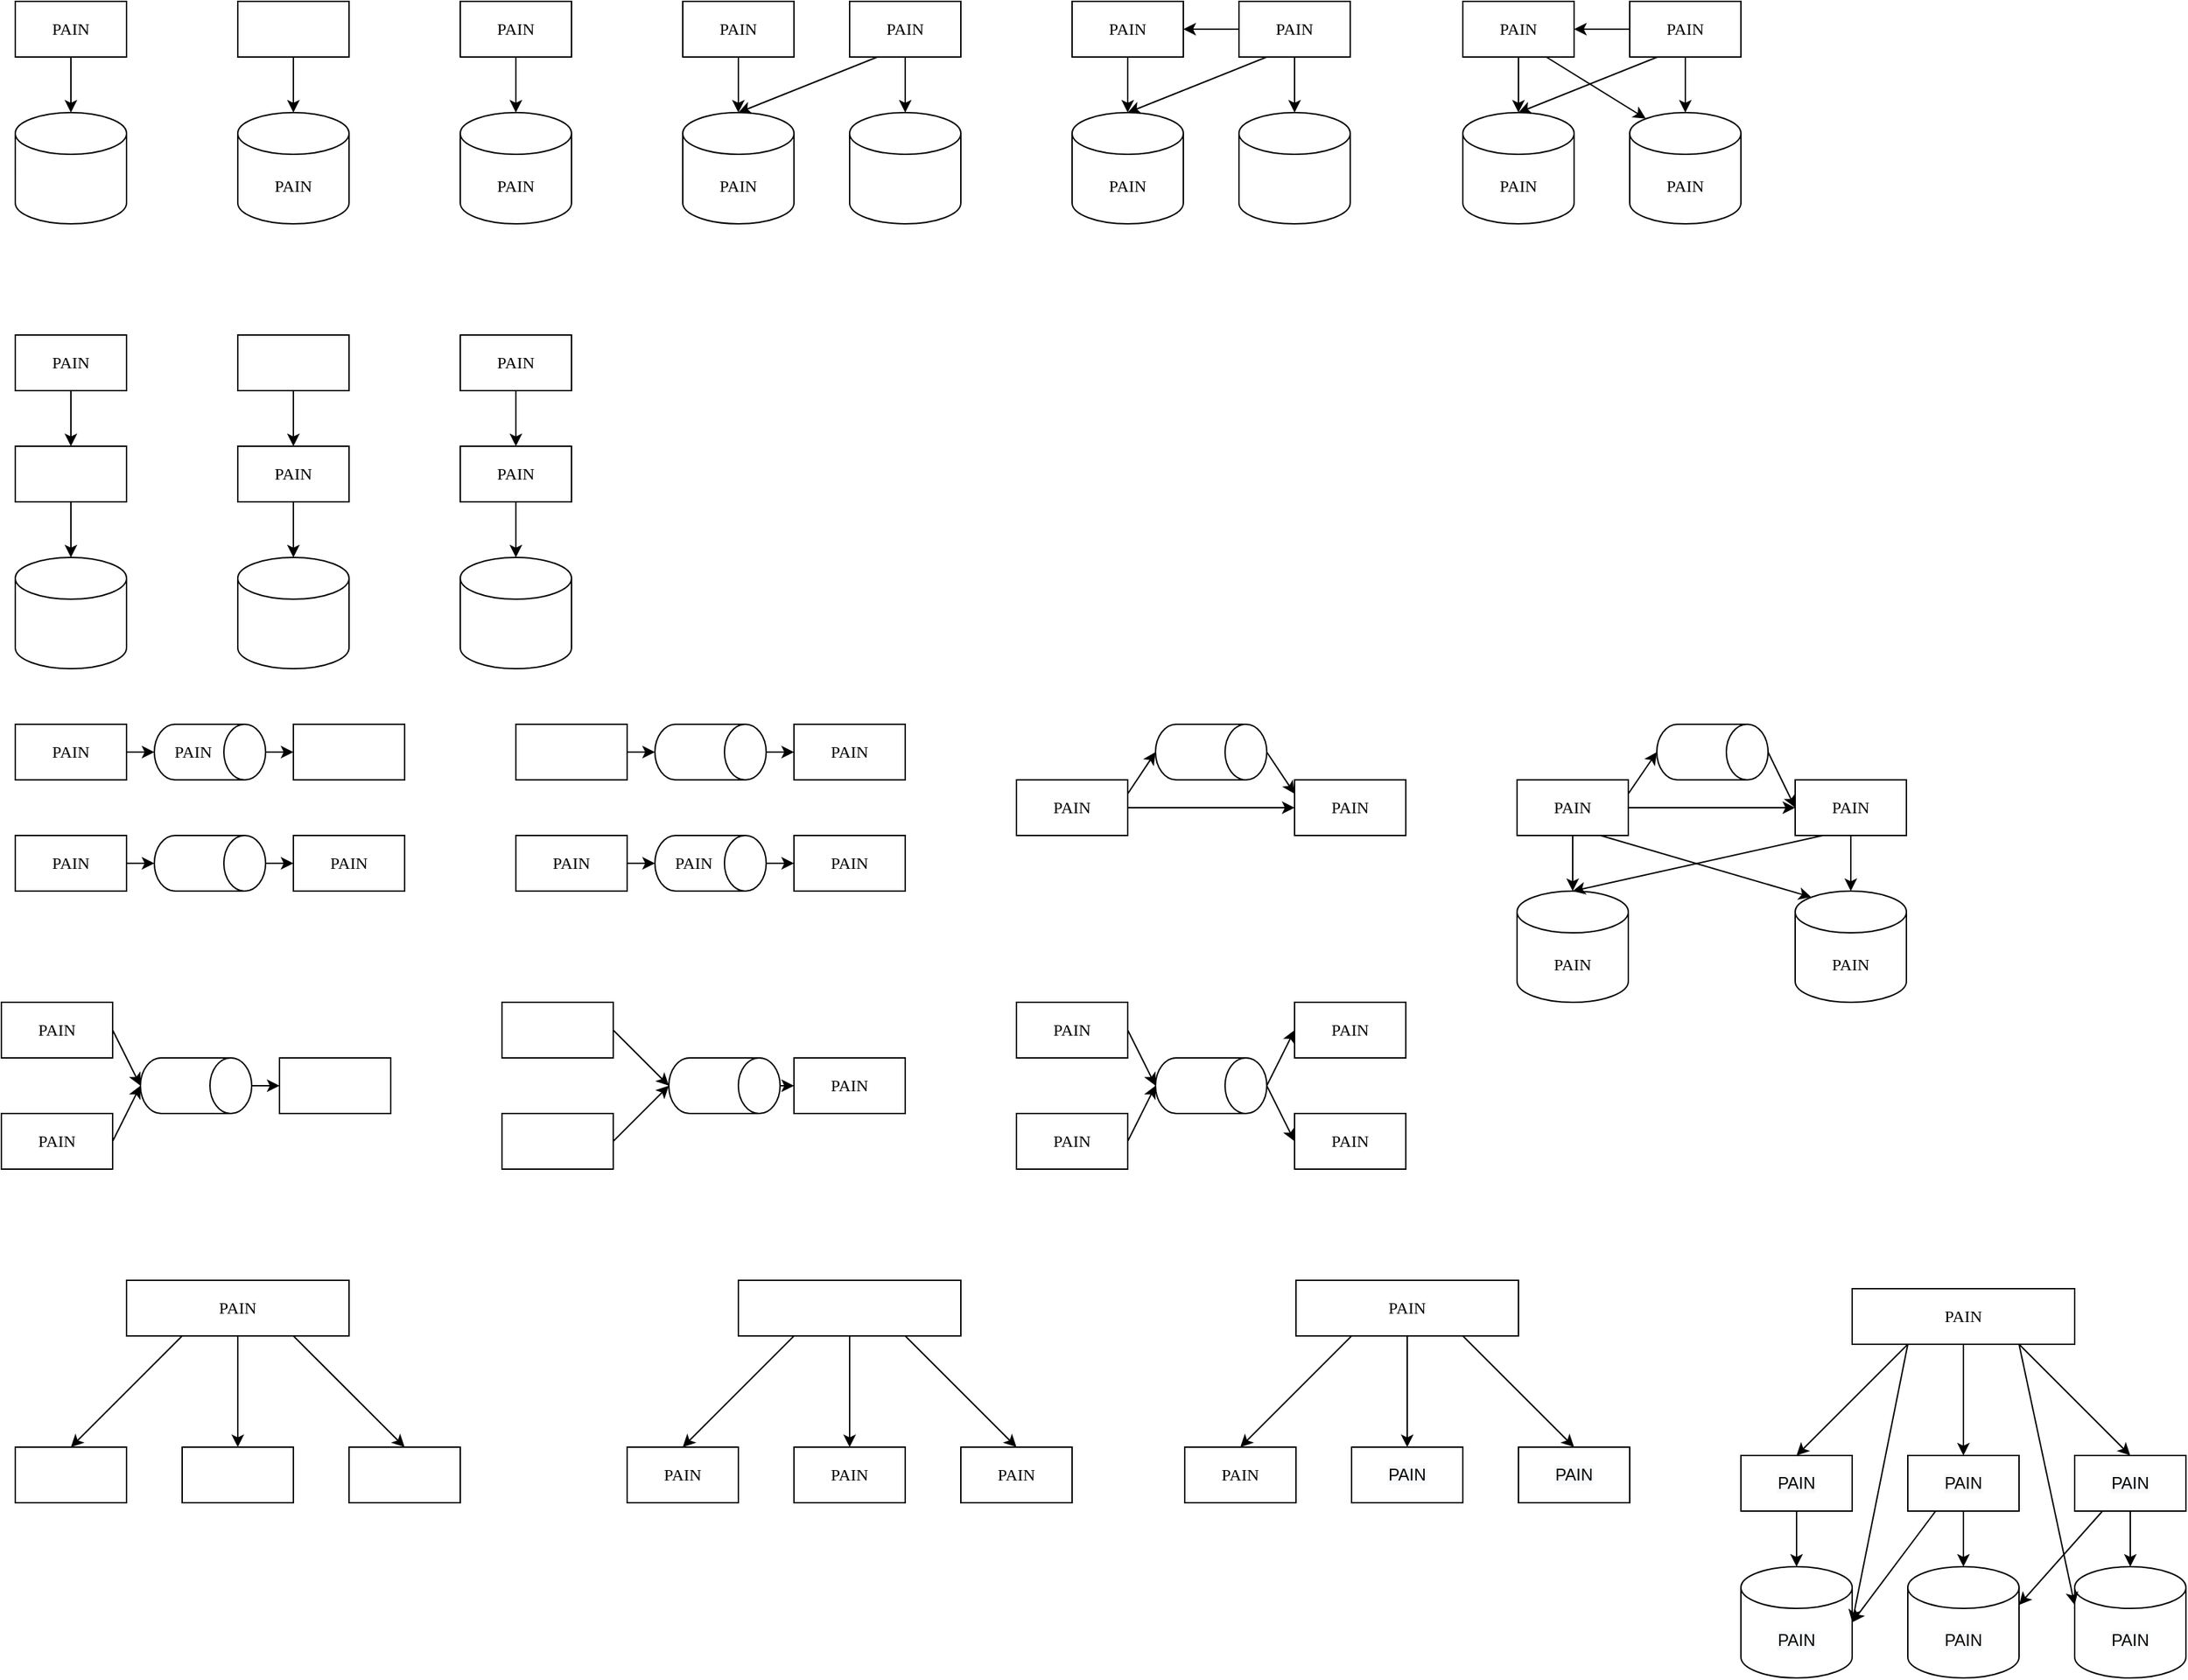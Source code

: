 <mxfile>
    <diagram id="T7toD3Ibeq3LDW_OSxbF" name="Page-1">
        <mxGraphModel dx="2582" dy="1303" grid="1" gridSize="10" guides="1" tooltips="1" connect="1" arrows="1" fold="1" page="1" pageScale="1" pageWidth="827" pageHeight="1169" background="#ffffff" math="0" shadow="0">
            <root>
                <mxCell id="0"/>
                <mxCell id="1" parent="0"/>
                <mxCell id="2" value="" style="shape=cylinder3;whiteSpace=wrap;html=1;boundedLbl=1;backgroundOutline=1;size=15;fontFamily=JetBrains Mono;" vertex="1" parent="1">
                    <mxGeometry y="80" width="80" height="80" as="geometry"/>
                </mxCell>
                <mxCell id="3" value="PAIN" style="rounded=0;whiteSpace=wrap;html=1;fontFamily=JetBrains Mono;" vertex="1" parent="1">
                    <mxGeometry width="80" height="40" as="geometry"/>
                </mxCell>
                <mxCell id="4" value="" style="endArrow=classic;html=1;exitX=0.5;exitY=1;exitDx=0;exitDy=0;entryX=0.5;entryY=0;entryDx=0;entryDy=0;entryPerimeter=0;fontFamily=JetBrains Mono;" edge="1" parent="1" source="3" target="2">
                    <mxGeometry width="50" height="50" relative="1" as="geometry">
                        <mxPoint x="130" y="130" as="sourcePoint"/>
                        <mxPoint x="180" y="80" as="targetPoint"/>
                    </mxGeometry>
                </mxCell>
                <mxCell id="5" value="PAIN" style="shape=cylinder3;whiteSpace=wrap;html=1;boundedLbl=1;backgroundOutline=1;size=15;fontFamily=JetBrains Mono;" vertex="1" parent="1">
                    <mxGeometry x="160" y="80" width="80" height="80" as="geometry"/>
                </mxCell>
                <mxCell id="6" value="" style="rounded=0;whiteSpace=wrap;html=1;fontFamily=JetBrains Mono;" vertex="1" parent="1">
                    <mxGeometry x="160" width="80" height="40" as="geometry"/>
                </mxCell>
                <mxCell id="7" value="" style="endArrow=classic;html=1;exitX=0.5;exitY=1;exitDx=0;exitDy=0;entryX=0.5;entryY=0;entryDx=0;entryDy=0;entryPerimeter=0;fontFamily=JetBrains Mono;" edge="1" parent="1" source="6" target="5">
                    <mxGeometry width="50" height="50" relative="1" as="geometry">
                        <mxPoint x="290" y="130" as="sourcePoint"/>
                        <mxPoint x="340" y="80" as="targetPoint"/>
                    </mxGeometry>
                </mxCell>
                <mxCell id="10" value="PAIN" style="shape=cylinder3;whiteSpace=wrap;html=1;boundedLbl=1;backgroundOutline=1;size=15;fontFamily=JetBrains Mono;" vertex="1" parent="1">
                    <mxGeometry x="320" y="80" width="80" height="80" as="geometry"/>
                </mxCell>
                <mxCell id="11" value="PAIN" style="rounded=0;whiteSpace=wrap;html=1;fontFamily=JetBrains Mono;" vertex="1" parent="1">
                    <mxGeometry x="320" width="80" height="40" as="geometry"/>
                </mxCell>
                <mxCell id="12" value="" style="endArrow=classic;html=1;exitX=0.5;exitY=1;exitDx=0;exitDy=0;entryX=0.5;entryY=0;entryDx=0;entryDy=0;entryPerimeter=0;fontFamily=JetBrains Mono;" edge="1" parent="1" source="11" target="10">
                    <mxGeometry width="50" height="50" relative="1" as="geometry">
                        <mxPoint x="450" y="130" as="sourcePoint"/>
                        <mxPoint x="500" y="80" as="targetPoint"/>
                    </mxGeometry>
                </mxCell>
                <mxCell id="25" value="" style="shape=cylinder3;whiteSpace=wrap;html=1;boundedLbl=1;backgroundOutline=1;size=15;fontFamily=JetBrains Mono;" vertex="1" parent="1">
                    <mxGeometry y="400" width="80" height="80" as="geometry"/>
                </mxCell>
                <mxCell id="26" value="" style="rounded=0;whiteSpace=wrap;html=1;fontFamily=JetBrains Mono;" vertex="1" parent="1">
                    <mxGeometry y="320" width="80" height="40" as="geometry"/>
                </mxCell>
                <mxCell id="27" value="" style="endArrow=classic;html=1;exitX=0.5;exitY=1;exitDx=0;exitDy=0;entryX=0.5;entryY=0;entryDx=0;entryDy=0;entryPerimeter=0;fontFamily=JetBrains Mono;" edge="1" parent="1" source="26" target="25">
                    <mxGeometry width="50" height="50" relative="1" as="geometry">
                        <mxPoint x="130" y="450" as="sourcePoint"/>
                        <mxPoint x="180" y="400" as="targetPoint"/>
                    </mxGeometry>
                </mxCell>
                <mxCell id="28" value="PAIN" style="rounded=0;whiteSpace=wrap;html=1;fontFamily=JetBrains Mono;" vertex="1" parent="1">
                    <mxGeometry y="240" width="80" height="40" as="geometry"/>
                </mxCell>
                <mxCell id="29" value="" style="endArrow=classic;html=1;exitX=0.5;exitY=1;exitDx=0;exitDy=0;entryX=0.5;entryY=0;entryDx=0;entryDy=0;fontFamily=JetBrains Mono;" edge="1" parent="1" source="28" target="26">
                    <mxGeometry width="50" height="50" relative="1" as="geometry">
                        <mxPoint x="130" y="370" as="sourcePoint"/>
                        <mxPoint x="40" y="320" as="targetPoint"/>
                    </mxGeometry>
                </mxCell>
                <mxCell id="30" value="" style="shape=cylinder3;whiteSpace=wrap;html=1;boundedLbl=1;backgroundOutline=1;size=15;fontFamily=JetBrains Mono;" vertex="1" parent="1">
                    <mxGeometry x="160" y="400" width="80" height="80" as="geometry"/>
                </mxCell>
                <mxCell id="31" value="PAIN" style="rounded=0;whiteSpace=wrap;html=1;fontFamily=JetBrains Mono;" vertex="1" parent="1">
                    <mxGeometry x="160" y="320" width="80" height="40" as="geometry"/>
                </mxCell>
                <mxCell id="32" value="" style="endArrow=classic;html=1;exitX=0.5;exitY=1;exitDx=0;exitDy=0;entryX=0.5;entryY=0;entryDx=0;entryDy=0;entryPerimeter=0;fontFamily=JetBrains Mono;" edge="1" parent="1" source="31" target="30">
                    <mxGeometry width="50" height="50" relative="1" as="geometry">
                        <mxPoint x="290" y="450" as="sourcePoint"/>
                        <mxPoint x="340" y="400" as="targetPoint"/>
                    </mxGeometry>
                </mxCell>
                <mxCell id="33" value="" style="rounded=0;whiteSpace=wrap;html=1;fontFamily=JetBrains Mono;" vertex="1" parent="1">
                    <mxGeometry x="160" y="240" width="80" height="40" as="geometry"/>
                </mxCell>
                <mxCell id="34" value="" style="endArrow=classic;html=1;exitX=0.5;exitY=1;exitDx=0;exitDy=0;entryX=0.5;entryY=0;entryDx=0;entryDy=0;fontFamily=JetBrains Mono;" edge="1" parent="1" source="33" target="31">
                    <mxGeometry width="50" height="50" relative="1" as="geometry">
                        <mxPoint x="290" y="370" as="sourcePoint"/>
                        <mxPoint x="200" y="320" as="targetPoint"/>
                    </mxGeometry>
                </mxCell>
                <mxCell id="35" value="" style="shape=cylinder3;whiteSpace=wrap;html=1;boundedLbl=1;backgroundOutline=1;size=15;fontFamily=JetBrains Mono;" vertex="1" parent="1">
                    <mxGeometry x="320" y="400" width="80" height="80" as="geometry"/>
                </mxCell>
                <mxCell id="36" value="PAIN" style="rounded=0;whiteSpace=wrap;html=1;fontFamily=JetBrains Mono;" vertex="1" parent="1">
                    <mxGeometry x="320" y="320" width="80" height="40" as="geometry"/>
                </mxCell>
                <mxCell id="37" value="" style="endArrow=classic;html=1;exitX=0.5;exitY=1;exitDx=0;exitDy=0;entryX=0.5;entryY=0;entryDx=0;entryDy=0;entryPerimeter=0;fontFamily=JetBrains Mono;" edge="1" parent="1" source="36" target="35">
                    <mxGeometry width="50" height="50" relative="1" as="geometry">
                        <mxPoint x="450" y="450" as="sourcePoint"/>
                        <mxPoint x="500" y="400" as="targetPoint"/>
                    </mxGeometry>
                </mxCell>
                <mxCell id="38" value="PAIN" style="rounded=0;whiteSpace=wrap;html=1;fontFamily=JetBrains Mono;" vertex="1" parent="1">
                    <mxGeometry x="320" y="240" width="80" height="40" as="geometry"/>
                </mxCell>
                <mxCell id="39" value="" style="endArrow=classic;html=1;exitX=0.5;exitY=1;exitDx=0;exitDy=0;entryX=0.5;entryY=0;entryDx=0;entryDy=0;fontFamily=JetBrains Mono;" edge="1" parent="1" source="38" target="36">
                    <mxGeometry width="50" height="50" relative="1" as="geometry">
                        <mxPoint x="450" y="370" as="sourcePoint"/>
                        <mxPoint x="360" y="320" as="targetPoint"/>
                    </mxGeometry>
                </mxCell>
                <mxCell id="45" value="PAIN" style="shape=cylinder3;whiteSpace=wrap;html=1;boundedLbl=1;backgroundOutline=1;size=15;fontFamily=JetBrains Mono;" vertex="1" parent="1">
                    <mxGeometry x="480" y="80" width="80" height="80" as="geometry"/>
                </mxCell>
                <mxCell id="46" value="PAIN" style="rounded=0;whiteSpace=wrap;html=1;fontFamily=JetBrains Mono;" vertex="1" parent="1">
                    <mxGeometry x="480" width="80" height="40" as="geometry"/>
                </mxCell>
                <mxCell id="47" value="" style="endArrow=classic;html=1;exitX=0.5;exitY=1;exitDx=0;exitDy=0;entryX=0.5;entryY=0;entryDx=0;entryDy=0;entryPerimeter=0;fontFamily=JetBrains Mono;" edge="1" parent="1" source="46" target="45">
                    <mxGeometry width="50" height="50" relative="1" as="geometry">
                        <mxPoint x="610" y="130" as="sourcePoint"/>
                        <mxPoint x="660" y="80" as="targetPoint"/>
                    </mxGeometry>
                </mxCell>
                <mxCell id="48" value="" style="shape=cylinder3;whiteSpace=wrap;html=1;boundedLbl=1;backgroundOutline=1;size=15;fontFamily=JetBrains Mono;" vertex="1" parent="1">
                    <mxGeometry x="600" y="80" width="80" height="80" as="geometry"/>
                </mxCell>
                <mxCell id="49" value="PAIN" style="rounded=0;whiteSpace=wrap;html=1;fontFamily=JetBrains Mono;" vertex="1" parent="1">
                    <mxGeometry x="600" width="80" height="40" as="geometry"/>
                </mxCell>
                <mxCell id="50" value="" style="endArrow=classic;html=1;exitX=0.5;exitY=1;exitDx=0;exitDy=0;entryX=0.5;entryY=0;entryDx=0;entryDy=0;entryPerimeter=0;fontFamily=JetBrains Mono;" edge="1" parent="1" source="49" target="48">
                    <mxGeometry width="50" height="50" relative="1" as="geometry">
                        <mxPoint x="730" y="130" as="sourcePoint"/>
                        <mxPoint x="780" y="80" as="targetPoint"/>
                    </mxGeometry>
                </mxCell>
                <mxCell id="51" value="" style="endArrow=classic;html=1;entryX=0.5;entryY=0;entryDx=0;entryDy=0;entryPerimeter=0;exitX=0.25;exitY=1;exitDx=0;exitDy=0;fontFamily=JetBrains Mono;" edge="1" parent="1" source="49" target="45">
                    <mxGeometry width="50" height="50" relative="1" as="geometry">
                        <mxPoint x="640" y="40" as="sourcePoint"/>
                        <mxPoint x="650" y="90" as="targetPoint"/>
                    </mxGeometry>
                </mxCell>
                <mxCell id="54" value="" style="rounded=0;whiteSpace=wrap;html=1;fontFamily=JetBrains Mono;" vertex="1" parent="1">
                    <mxGeometry y="1040" width="80" height="40" as="geometry"/>
                </mxCell>
                <mxCell id="57" value="" style="rounded=0;whiteSpace=wrap;html=1;fontFamily=JetBrains Mono;" vertex="1" parent="1">
                    <mxGeometry x="120" y="1040" width="80" height="40" as="geometry"/>
                </mxCell>
                <mxCell id="61" value="" style="rounded=0;whiteSpace=wrap;html=1;fontFamily=JetBrains Mono;" vertex="1" parent="1">
                    <mxGeometry x="240" y="1040" width="80" height="40" as="geometry"/>
                </mxCell>
                <mxCell id="63" value="PAIN" style="rounded=0;whiteSpace=wrap;html=1;fontFamily=JetBrains Mono;" vertex="1" parent="1">
                    <mxGeometry x="80" y="920" width="160" height="40" as="geometry"/>
                </mxCell>
                <mxCell id="64" value="" style="endArrow=classic;html=1;exitX=0.25;exitY=1;exitDx=0;exitDy=0;entryX=0.5;entryY=0;entryDx=0;entryDy=0;fontFamily=JetBrains Mono;" edge="1" parent="1" source="63" target="54">
                    <mxGeometry width="50" height="50" relative="1" as="geometry">
                        <mxPoint x="50" y="1090" as="sourcePoint"/>
                        <mxPoint x="50" y="1130" as="targetPoint"/>
                    </mxGeometry>
                </mxCell>
                <mxCell id="65" value="" style="endArrow=classic;html=1;entryX=0.5;entryY=0;entryDx=0;entryDy=0;fontFamily=JetBrains Mono;" edge="1" parent="1" target="57">
                    <mxGeometry width="50" height="50" relative="1" as="geometry">
                        <mxPoint x="160" y="960" as="sourcePoint"/>
                        <mxPoint x="50" y="1050" as="targetPoint"/>
                    </mxGeometry>
                </mxCell>
                <mxCell id="66" value="" style="endArrow=classic;html=1;entryX=0.5;entryY=0;entryDx=0;entryDy=0;exitX=0.75;exitY=1;exitDx=0;exitDy=0;fontFamily=JetBrains Mono;" edge="1" parent="1" source="63" target="61">
                    <mxGeometry width="50" height="50" relative="1" as="geometry">
                        <mxPoint x="170" y="970" as="sourcePoint"/>
                        <mxPoint x="170" y="1050" as="targetPoint"/>
                    </mxGeometry>
                </mxCell>
                <mxCell id="67" value="&lt;meta charset=&quot;utf-8&quot;&gt;&lt;span style=&quot;color: rgb(0, 0, 0); font-family: helvetica; font-size: 12px; font-style: normal; font-weight: 400; letter-spacing: normal; text-align: center; text-indent: 0px; text-transform: none; word-spacing: 0px; background-color: rgb(248, 249, 250); display: inline; float: none;&quot;&gt;PAIN&lt;/span&gt;" style="shape=cylinder3;whiteSpace=wrap;html=1;boundedLbl=1;backgroundOutline=1;size=15;fontFamily=JetBrains Mono;" vertex="1" parent="1">
                    <mxGeometry x="1241" y="1126" width="80" height="80" as="geometry"/>
                </mxCell>
                <mxCell id="68" value="&lt;meta charset=&quot;utf-8&quot;&gt;&lt;span style=&quot;color: rgb(0, 0, 0); font-family: helvetica; font-size: 12px; font-style: normal; font-weight: 400; letter-spacing: normal; text-align: center; text-indent: 0px; text-transform: none; word-spacing: 0px; background-color: rgb(248, 249, 250); display: inline; float: none;&quot;&gt;PAIN&lt;/span&gt;" style="rounded=0;whiteSpace=wrap;html=1;fontFamily=JetBrains Mono;" vertex="1" parent="1">
                    <mxGeometry x="1241" y="1046" width="80" height="40" as="geometry"/>
                </mxCell>
                <mxCell id="69" value="" style="endArrow=classic;html=1;exitX=0.5;exitY=1;exitDx=0;exitDy=0;entryX=0.5;entryY=0;entryDx=0;entryDy=0;entryPerimeter=0;fontFamily=JetBrains Mono;" edge="1" parent="1" source="68" target="67">
                    <mxGeometry width="50" height="50" relative="1" as="geometry">
                        <mxPoint x="1371" y="1176" as="sourcePoint"/>
                        <mxPoint x="1421" y="1126" as="targetPoint"/>
                    </mxGeometry>
                </mxCell>
                <mxCell id="70" value="&lt;meta charset=&quot;utf-8&quot;&gt;&lt;span style=&quot;color: rgb(0, 0, 0); font-family: helvetica; font-size: 12px; font-style: normal; font-weight: 400; letter-spacing: normal; text-align: center; text-indent: 0px; text-transform: none; word-spacing: 0px; background-color: rgb(248, 249, 250); display: inline; float: none;&quot;&gt;PAIN&lt;/span&gt;" style="shape=cylinder3;whiteSpace=wrap;html=1;boundedLbl=1;backgroundOutline=1;size=15;fontFamily=JetBrains Mono;" vertex="1" parent="1">
                    <mxGeometry x="1361" y="1126" width="80" height="80" as="geometry"/>
                </mxCell>
                <mxCell id="71" value="&lt;meta charset=&quot;utf-8&quot;&gt;&lt;span style=&quot;color: rgb(0, 0, 0); font-family: helvetica; font-size: 12px; font-style: normal; font-weight: 400; letter-spacing: normal; text-align: center; text-indent: 0px; text-transform: none; word-spacing: 0px; background-color: rgb(248, 249, 250); display: inline; float: none;&quot;&gt;PAIN&lt;/span&gt;" style="rounded=0;whiteSpace=wrap;html=1;fontFamily=JetBrains Mono;" vertex="1" parent="1">
                    <mxGeometry x="1361" y="1046" width="80" height="40" as="geometry"/>
                </mxCell>
                <mxCell id="72" value="" style="endArrow=classic;html=1;exitX=0.5;exitY=1;exitDx=0;exitDy=0;entryX=0.5;entryY=0;entryDx=0;entryDy=0;entryPerimeter=0;fontFamily=JetBrains Mono;" edge="1" parent="1" source="71" target="70">
                    <mxGeometry width="50" height="50" relative="1" as="geometry">
                        <mxPoint x="1491" y="1176" as="sourcePoint"/>
                        <mxPoint x="1541" y="1126" as="targetPoint"/>
                    </mxGeometry>
                </mxCell>
                <mxCell id="73" value="&lt;meta charset=&quot;utf-8&quot;&gt;&lt;span style=&quot;color: rgb(0, 0, 0); font-family: helvetica; font-size: 12px; font-style: normal; font-weight: 400; letter-spacing: normal; text-align: center; text-indent: 0px; text-transform: none; word-spacing: 0px; background-color: rgb(248, 249, 250); display: inline; float: none;&quot;&gt;PAIN&lt;/span&gt;" style="shape=cylinder3;whiteSpace=wrap;html=1;boundedLbl=1;backgroundOutline=1;size=15;fontFamily=JetBrains Mono;" vertex="1" parent="1">
                    <mxGeometry x="1481" y="1126" width="80" height="80" as="geometry"/>
                </mxCell>
                <mxCell id="74" value="&lt;meta charset=&quot;utf-8&quot;&gt;&lt;span style=&quot;color: rgb(0, 0, 0); font-family: helvetica; font-size: 12px; font-style: normal; font-weight: 400; letter-spacing: normal; text-align: center; text-indent: 0px; text-transform: none; word-spacing: 0px; background-color: rgb(248, 249, 250); display: inline; float: none;&quot;&gt;PAIN&lt;/span&gt;" style="rounded=0;whiteSpace=wrap;html=1;fontFamily=JetBrains Mono;" vertex="1" parent="1">
                    <mxGeometry x="1481" y="1046" width="80" height="40" as="geometry"/>
                </mxCell>
                <mxCell id="75" value="" style="endArrow=classic;html=1;exitX=0.5;exitY=1;exitDx=0;exitDy=0;entryX=0.5;entryY=0;entryDx=0;entryDy=0;entryPerimeter=0;fontFamily=JetBrains Mono;" edge="1" parent="1" source="74" target="73">
                    <mxGeometry width="50" height="50" relative="1" as="geometry">
                        <mxPoint x="1611" y="1176" as="sourcePoint"/>
                        <mxPoint x="1661" y="1126" as="targetPoint"/>
                    </mxGeometry>
                </mxCell>
                <mxCell id="76" value="PAIN" style="rounded=0;whiteSpace=wrap;html=1;fontFamily=JetBrains Mono;" vertex="1" parent="1">
                    <mxGeometry x="1321" y="926" width="160" height="40" as="geometry"/>
                </mxCell>
                <mxCell id="77" value="" style="endArrow=classic;html=1;exitX=0.25;exitY=1;exitDx=0;exitDy=0;entryX=0.5;entryY=0;entryDx=0;entryDy=0;fontFamily=JetBrains Mono;" edge="1" parent="1" source="76" target="68">
                    <mxGeometry width="50" height="50" relative="1" as="geometry">
                        <mxPoint x="1291" y="1096" as="sourcePoint"/>
                        <mxPoint x="1291" y="1136" as="targetPoint"/>
                    </mxGeometry>
                </mxCell>
                <mxCell id="78" value="" style="endArrow=classic;html=1;entryX=0.5;entryY=0;entryDx=0;entryDy=0;fontFamily=JetBrains Mono;" edge="1" parent="1" target="71">
                    <mxGeometry width="50" height="50" relative="1" as="geometry">
                        <mxPoint x="1401" y="966" as="sourcePoint"/>
                        <mxPoint x="1291" y="1056" as="targetPoint"/>
                    </mxGeometry>
                </mxCell>
                <mxCell id="79" value="" style="endArrow=classic;html=1;entryX=0.5;entryY=0;entryDx=0;entryDy=0;exitX=0.75;exitY=1;exitDx=0;exitDy=0;fontFamily=JetBrains Mono;" edge="1" parent="1" source="76" target="74">
                    <mxGeometry width="50" height="50" relative="1" as="geometry">
                        <mxPoint x="1411" y="976" as="sourcePoint"/>
                        <mxPoint x="1411" y="1056" as="targetPoint"/>
                    </mxGeometry>
                </mxCell>
                <mxCell id="80" value="" style="endArrow=classic;html=1;entryX=1;entryY=0.5;entryDx=0;entryDy=0;entryPerimeter=0;exitX=0.25;exitY=1;exitDx=0;exitDy=0;fontFamily=JetBrains Mono;" edge="1" parent="1" source="76" target="67">
                    <mxGeometry width="50" height="50" relative="1" as="geometry">
                        <mxPoint x="1401" y="966" as="sourcePoint"/>
                        <mxPoint x="1291" y="1056.0" as="targetPoint"/>
                    </mxGeometry>
                </mxCell>
                <mxCell id="81" value="" style="endArrow=classic;html=1;entryX=0;entryY=0;entryDx=0;entryDy=27.5;entryPerimeter=0;exitX=0.75;exitY=1;exitDx=0;exitDy=0;fontFamily=JetBrains Mono;" edge="1" parent="1" source="76" target="73">
                    <mxGeometry width="50" height="50" relative="1" as="geometry">
                        <mxPoint x="1371" y="976" as="sourcePoint"/>
                        <mxPoint x="1331" y="1176" as="targetPoint"/>
                    </mxGeometry>
                </mxCell>
                <mxCell id="82" value="" style="endArrow=classic;html=1;exitX=0.25;exitY=1;exitDx=0;exitDy=0;entryX=1;entryY=0.5;entryDx=0;entryDy=0;entryPerimeter=0;fontFamily=JetBrains Mono;" edge="1" parent="1" source="71" target="67">
                    <mxGeometry width="50" height="50" relative="1" as="geometry">
                        <mxPoint x="1291" y="1096" as="sourcePoint"/>
                        <mxPoint x="1291" y="1136" as="targetPoint"/>
                    </mxGeometry>
                </mxCell>
                <mxCell id="83" value="" style="endArrow=classic;html=1;exitX=0.25;exitY=1;exitDx=0;exitDy=0;entryX=1;entryY=0;entryDx=0;entryDy=27.5;entryPerimeter=0;fontFamily=JetBrains Mono;" edge="1" parent="1" source="74" target="70">
                    <mxGeometry width="50" height="50" relative="1" as="geometry">
                        <mxPoint x="1411" y="1096" as="sourcePoint"/>
                        <mxPoint x="1331" y="1176" as="targetPoint"/>
                    </mxGeometry>
                </mxCell>
                <mxCell id="98" value="PAIN" style="rounded=0;whiteSpace=wrap;html=1;fontFamily=JetBrains Mono;" vertex="1" parent="1">
                    <mxGeometry x="440" y="1040" width="80" height="40" as="geometry"/>
                </mxCell>
                <mxCell id="101" value="PAIN" style="rounded=0;whiteSpace=wrap;html=1;fontFamily=JetBrains Mono;" vertex="1" parent="1">
                    <mxGeometry x="560" y="1040" width="80" height="40" as="geometry"/>
                </mxCell>
                <mxCell id="104" value="PAIN" style="rounded=0;whiteSpace=wrap;html=1;fontFamily=JetBrains Mono;" vertex="1" parent="1">
                    <mxGeometry x="680" y="1040" width="80" height="40" as="geometry"/>
                </mxCell>
                <mxCell id="106" value="" style="rounded=0;whiteSpace=wrap;html=1;fontFamily=JetBrains Mono;" vertex="1" parent="1">
                    <mxGeometry x="520" y="920" width="160" height="40" as="geometry"/>
                </mxCell>
                <mxCell id="107" value="" style="endArrow=classic;html=1;exitX=0.25;exitY=1;exitDx=0;exitDy=0;entryX=0.5;entryY=0;entryDx=0;entryDy=0;fontFamily=JetBrains Mono;" edge="1" parent="1" source="106" target="98">
                    <mxGeometry width="50" height="50" relative="1" as="geometry">
                        <mxPoint x="490" y="1090" as="sourcePoint"/>
                        <mxPoint x="490" y="1130" as="targetPoint"/>
                    </mxGeometry>
                </mxCell>
                <mxCell id="108" value="" style="endArrow=classic;html=1;entryX=0.5;entryY=0;entryDx=0;entryDy=0;fontFamily=JetBrains Mono;" edge="1" parent="1" target="101">
                    <mxGeometry width="50" height="50" relative="1" as="geometry">
                        <mxPoint x="600" y="960" as="sourcePoint"/>
                        <mxPoint x="490" y="1050" as="targetPoint"/>
                    </mxGeometry>
                </mxCell>
                <mxCell id="109" value="" style="endArrow=classic;html=1;entryX=0.5;entryY=0;entryDx=0;entryDy=0;exitX=0.75;exitY=1;exitDx=0;exitDy=0;fontFamily=JetBrains Mono;" edge="1" parent="1" source="106" target="104">
                    <mxGeometry width="50" height="50" relative="1" as="geometry">
                        <mxPoint x="610" y="970" as="sourcePoint"/>
                        <mxPoint x="610" y="1050" as="targetPoint"/>
                    </mxGeometry>
                </mxCell>
                <mxCell id="111" value="PAIN" style="rounded=0;whiteSpace=wrap;html=1;fontFamily=JetBrains Mono;" vertex="1" parent="1">
                    <mxGeometry y="520" width="80" height="40" as="geometry"/>
                </mxCell>
                <mxCell id="114" value="" style="rounded=0;whiteSpace=wrap;html=1;fontFamily=JetBrains Mono;" vertex="1" parent="1">
                    <mxGeometry x="200" y="520" width="80" height="40" as="geometry"/>
                </mxCell>
                <mxCell id="116" value="PAIN" style="shape=cylinder3;whiteSpace=wrap;html=1;boundedLbl=1;backgroundOutline=1;size=15;fontFamily=JetBrains Mono;rotation=90;horizontal=0;" vertex="1" parent="1">
                    <mxGeometry x="120" y="500" width="40" height="80" as="geometry"/>
                </mxCell>
                <mxCell id="117" value="" style="endArrow=classic;html=1;exitX=1;exitY=0.5;exitDx=0;exitDy=0;entryX=0.5;entryY=1;entryDx=0;entryDy=0;entryPerimeter=0;fontFamily=JetBrains Mono;" edge="1" parent="1" source="111" target="116">
                    <mxGeometry width="50" height="50" relative="1" as="geometry">
                        <mxPoint x="50" y="370" as="sourcePoint"/>
                        <mxPoint x="50" y="410" as="targetPoint"/>
                    </mxGeometry>
                </mxCell>
                <mxCell id="118" value="" style="endArrow=classic;html=1;exitX=0.5;exitY=0;exitDx=0;exitDy=0;entryX=0;entryY=0.5;entryDx=0;entryDy=0;fontFamily=JetBrains Mono;exitPerimeter=0;" edge="1" parent="1" source="116" target="114">
                    <mxGeometry width="50" height="50" relative="1" as="geometry">
                        <mxPoint x="90" y="550" as="sourcePoint"/>
                        <mxPoint x="110" y="550" as="targetPoint"/>
                    </mxGeometry>
                </mxCell>
                <mxCell id="147" value="" style="rounded=0;whiteSpace=wrap;html=1;fontFamily=JetBrains Mono;" vertex="1" parent="1">
                    <mxGeometry x="360" y="520" width="80" height="40" as="geometry"/>
                </mxCell>
                <mxCell id="150" value="PAIN" style="rounded=0;whiteSpace=wrap;html=1;fontFamily=JetBrains Mono;" vertex="1" parent="1">
                    <mxGeometry x="560" y="520" width="80" height="40" as="geometry"/>
                </mxCell>
                <mxCell id="152" value="" style="shape=cylinder3;whiteSpace=wrap;html=1;boundedLbl=1;backgroundOutline=1;size=15;fontFamily=JetBrains Mono;rotation=90;horizontal=0;" vertex="1" parent="1">
                    <mxGeometry x="480" y="500" width="40" height="80" as="geometry"/>
                </mxCell>
                <mxCell id="153" value="" style="endArrow=classic;html=1;exitX=1;exitY=0.5;exitDx=0;exitDy=0;entryX=0.5;entryY=1;entryDx=0;entryDy=0;entryPerimeter=0;fontFamily=JetBrains Mono;" edge="1" parent="1" source="147" target="152">
                    <mxGeometry width="50" height="50" relative="1" as="geometry">
                        <mxPoint x="410" y="370" as="sourcePoint"/>
                        <mxPoint x="410" y="410" as="targetPoint"/>
                    </mxGeometry>
                </mxCell>
                <mxCell id="154" value="" style="endArrow=classic;html=1;exitX=0.5;exitY=0;exitDx=0;exitDy=0;entryX=0;entryY=0.5;entryDx=0;entryDy=0;fontFamily=JetBrains Mono;exitPerimeter=0;" edge="1" parent="1" source="152" target="150">
                    <mxGeometry width="50" height="50" relative="1" as="geometry">
                        <mxPoint x="450" y="550" as="sourcePoint"/>
                        <mxPoint x="470" y="550" as="targetPoint"/>
                    </mxGeometry>
                </mxCell>
                <mxCell id="156" value="PAIN" style="rounded=0;whiteSpace=wrap;html=1;fontFamily=JetBrains Mono;" vertex="1" parent="1">
                    <mxGeometry x="360" y="600" width="80" height="40" as="geometry"/>
                </mxCell>
                <mxCell id="159" value="PAIN" style="rounded=0;whiteSpace=wrap;html=1;fontFamily=JetBrains Mono;" vertex="1" parent="1">
                    <mxGeometry x="560" y="600" width="80" height="40" as="geometry"/>
                </mxCell>
                <mxCell id="161" value="PAIN" style="shape=cylinder3;whiteSpace=wrap;html=1;boundedLbl=1;backgroundOutline=1;size=15;fontFamily=JetBrains Mono;rotation=90;horizontal=0;" vertex="1" parent="1">
                    <mxGeometry x="480" y="580" width="40" height="80" as="geometry"/>
                </mxCell>
                <mxCell id="162" value="" style="endArrow=classic;html=1;exitX=1;exitY=0.5;exitDx=0;exitDy=0;entryX=0.5;entryY=1;entryDx=0;entryDy=0;entryPerimeter=0;fontFamily=JetBrains Mono;" edge="1" parent="1" source="156" target="161">
                    <mxGeometry width="50" height="50" relative="1" as="geometry">
                        <mxPoint x="410" y="450" as="sourcePoint"/>
                        <mxPoint x="410" y="490" as="targetPoint"/>
                    </mxGeometry>
                </mxCell>
                <mxCell id="163" value="" style="endArrow=classic;html=1;exitX=0.5;exitY=0;exitDx=0;exitDy=0;entryX=0;entryY=0.5;entryDx=0;entryDy=0;fontFamily=JetBrains Mono;exitPerimeter=0;" edge="1" parent="1" source="161" target="159">
                    <mxGeometry width="50" height="50" relative="1" as="geometry">
                        <mxPoint x="450" y="630" as="sourcePoint"/>
                        <mxPoint x="470" y="630" as="targetPoint"/>
                    </mxGeometry>
                </mxCell>
                <mxCell id="164" value="PAIN" style="rounded=0;whiteSpace=wrap;html=1;fontFamily=JetBrains Mono;" vertex="1" parent="1">
                    <mxGeometry y="600" width="80" height="40" as="geometry"/>
                </mxCell>
                <mxCell id="165" value="PAIN" style="rounded=0;whiteSpace=wrap;html=1;fontFamily=JetBrains Mono;" vertex="1" parent="1">
                    <mxGeometry x="200" y="600" width="80" height="40" as="geometry"/>
                </mxCell>
                <mxCell id="166" value="" style="shape=cylinder3;whiteSpace=wrap;html=1;boundedLbl=1;backgroundOutline=1;size=15;fontFamily=JetBrains Mono;rotation=90;horizontal=0;" vertex="1" parent="1">
                    <mxGeometry x="120" y="580" width="40" height="80" as="geometry"/>
                </mxCell>
                <mxCell id="167" value="" style="endArrow=classic;html=1;exitX=1;exitY=0.5;exitDx=0;exitDy=0;entryX=0.5;entryY=1;entryDx=0;entryDy=0;entryPerimeter=0;fontFamily=JetBrains Mono;" edge="1" parent="1" source="164" target="166">
                    <mxGeometry width="50" height="50" relative="1" as="geometry">
                        <mxPoint x="50" y="450" as="sourcePoint"/>
                        <mxPoint x="50" y="490" as="targetPoint"/>
                    </mxGeometry>
                </mxCell>
                <mxCell id="168" value="" style="endArrow=classic;html=1;exitX=0.5;exitY=0;exitDx=0;exitDy=0;entryX=0;entryY=0.5;entryDx=0;entryDy=0;fontFamily=JetBrains Mono;exitPerimeter=0;" edge="1" parent="1" source="166" target="165">
                    <mxGeometry width="50" height="50" relative="1" as="geometry">
                        <mxPoint x="90" y="630" as="sourcePoint"/>
                        <mxPoint x="110" y="630" as="targetPoint"/>
                    </mxGeometry>
                </mxCell>
                <mxCell id="169" value="PAIN" style="rounded=0;whiteSpace=wrap;html=1;fontFamily=JetBrains Mono;" vertex="1" parent="1">
                    <mxGeometry x="-10" y="720" width="80" height="40" as="geometry"/>
                </mxCell>
                <mxCell id="170" value="" style="rounded=0;whiteSpace=wrap;html=1;fontFamily=JetBrains Mono;" vertex="1" parent="1">
                    <mxGeometry x="190" y="760" width="80" height="40" as="geometry"/>
                </mxCell>
                <mxCell id="171" value="" style="shape=cylinder3;whiteSpace=wrap;html=1;boundedLbl=1;backgroundOutline=1;size=15;fontFamily=JetBrains Mono;rotation=90;horizontal=0;" vertex="1" parent="1">
                    <mxGeometry x="110" y="740" width="40" height="80" as="geometry"/>
                </mxCell>
                <mxCell id="172" value="" style="endArrow=classic;html=1;exitX=1;exitY=0.5;exitDx=0;exitDy=0;entryX=0.5;entryY=1;entryDx=0;entryDy=0;entryPerimeter=0;fontFamily=JetBrains Mono;" edge="1" parent="1" source="169" target="171">
                    <mxGeometry width="50" height="50" relative="1" as="geometry">
                        <mxPoint x="40" y="570" as="sourcePoint"/>
                        <mxPoint x="40" y="610" as="targetPoint"/>
                    </mxGeometry>
                </mxCell>
                <mxCell id="173" value="" style="endArrow=classic;html=1;exitX=0.5;exitY=0;exitDx=0;exitDy=0;entryX=0;entryY=0.5;entryDx=0;entryDy=0;fontFamily=JetBrains Mono;exitPerimeter=0;" edge="1" parent="1" source="171" target="170">
                    <mxGeometry width="50" height="50" relative="1" as="geometry">
                        <mxPoint x="80" y="750" as="sourcePoint"/>
                        <mxPoint x="100" y="750" as="targetPoint"/>
                    </mxGeometry>
                </mxCell>
                <mxCell id="174" value="PAIN" style="rounded=0;whiteSpace=wrap;html=1;fontFamily=JetBrains Mono;" vertex="1" parent="1">
                    <mxGeometry x="-10" y="800" width="80" height="40" as="geometry"/>
                </mxCell>
                <mxCell id="175" value="" style="endArrow=classic;html=1;exitX=1;exitY=0.5;exitDx=0;exitDy=0;entryX=0.5;entryY=1;entryDx=0;entryDy=0;entryPerimeter=0;fontFamily=JetBrains Mono;" edge="1" parent="1" source="174" target="171">
                    <mxGeometry width="50" height="50" relative="1" as="geometry">
                        <mxPoint x="80.0" y="750.0" as="sourcePoint"/>
                        <mxPoint x="120.0" y="790.0" as="targetPoint"/>
                    </mxGeometry>
                </mxCell>
                <mxCell id="176" value="" style="rounded=0;whiteSpace=wrap;html=1;fontFamily=JetBrains Mono;" vertex="1" parent="1">
                    <mxGeometry x="350" y="720" width="80" height="40" as="geometry"/>
                </mxCell>
                <mxCell id="177" value="PAIN" style="rounded=0;whiteSpace=wrap;html=1;fontFamily=JetBrains Mono;" vertex="1" parent="1">
                    <mxGeometry x="560" y="760" width="80" height="40" as="geometry"/>
                </mxCell>
                <mxCell id="178" value="" style="shape=cylinder3;whiteSpace=wrap;html=1;boundedLbl=1;backgroundOutline=1;size=15;fontFamily=JetBrains Mono;rotation=90;horizontal=0;" vertex="1" parent="1">
                    <mxGeometry x="490" y="740" width="40" height="80" as="geometry"/>
                </mxCell>
                <mxCell id="179" value="" style="endArrow=classic;html=1;exitX=1;exitY=0.5;exitDx=0;exitDy=0;entryX=0.5;entryY=1;entryDx=0;entryDy=0;entryPerimeter=0;fontFamily=JetBrains Mono;" edge="1" parent="1" source="176" target="178">
                    <mxGeometry width="50" height="50" relative="1" as="geometry">
                        <mxPoint x="400" y="570" as="sourcePoint"/>
                        <mxPoint x="400" y="610" as="targetPoint"/>
                    </mxGeometry>
                </mxCell>
                <mxCell id="180" value="" style="endArrow=classic;html=1;exitX=0.5;exitY=0;exitDx=0;exitDy=0;entryX=0;entryY=0.5;entryDx=0;entryDy=0;fontFamily=JetBrains Mono;exitPerimeter=0;" edge="1" parent="1" source="178" target="177">
                    <mxGeometry width="50" height="50" relative="1" as="geometry">
                        <mxPoint x="440" y="750" as="sourcePoint"/>
                        <mxPoint x="460" y="750" as="targetPoint"/>
                    </mxGeometry>
                </mxCell>
                <mxCell id="181" value="" style="rounded=0;whiteSpace=wrap;html=1;fontFamily=JetBrains Mono;" vertex="1" parent="1">
                    <mxGeometry x="350" y="800" width="80" height="40" as="geometry"/>
                </mxCell>
                <mxCell id="182" value="" style="endArrow=classic;html=1;exitX=1;exitY=0.5;exitDx=0;exitDy=0;entryX=0.5;entryY=1;entryDx=0;entryDy=0;entryPerimeter=0;fontFamily=JetBrains Mono;" edge="1" parent="1" source="181" target="178">
                    <mxGeometry width="50" height="50" relative="1" as="geometry">
                        <mxPoint x="440.0" y="750.0" as="sourcePoint"/>
                        <mxPoint x="480.0" y="790.0" as="targetPoint"/>
                    </mxGeometry>
                </mxCell>
                <mxCell id="183" value="PAIN" style="rounded=0;whiteSpace=wrap;html=1;fontFamily=JetBrains Mono;" vertex="1" parent="1">
                    <mxGeometry x="720" y="720" width="80" height="40" as="geometry"/>
                </mxCell>
                <mxCell id="185" value="" style="shape=cylinder3;whiteSpace=wrap;html=1;boundedLbl=1;backgroundOutline=1;size=15;fontFamily=JetBrains Mono;rotation=90;horizontal=0;" vertex="1" parent="1">
                    <mxGeometry x="840" y="740" width="40" height="80" as="geometry"/>
                </mxCell>
                <mxCell id="186" value="" style="endArrow=classic;html=1;exitX=1;exitY=0.5;exitDx=0;exitDy=0;entryX=0.5;entryY=1;entryDx=0;entryDy=0;entryPerimeter=0;fontFamily=JetBrains Mono;" edge="1" parent="1" source="183" target="185">
                    <mxGeometry width="50" height="50" relative="1" as="geometry">
                        <mxPoint x="770" y="570" as="sourcePoint"/>
                        <mxPoint x="770" y="610" as="targetPoint"/>
                    </mxGeometry>
                </mxCell>
                <mxCell id="187" value="" style="endArrow=classic;html=1;exitX=0.5;exitY=0;exitDx=0;exitDy=0;entryX=0;entryY=0.5;entryDx=0;entryDy=0;fontFamily=JetBrains Mono;exitPerimeter=0;" edge="1" parent="1" source="185" target="190">
                    <mxGeometry width="50" height="50" relative="1" as="geometry">
                        <mxPoint x="810" y="750" as="sourcePoint"/>
                        <mxPoint x="940" y="780.0" as="targetPoint"/>
                    </mxGeometry>
                </mxCell>
                <mxCell id="188" value="PAIN" style="rounded=0;whiteSpace=wrap;html=1;fontFamily=JetBrains Mono;" vertex="1" parent="1">
                    <mxGeometry x="720" y="800" width="80" height="40" as="geometry"/>
                </mxCell>
                <mxCell id="189" value="" style="endArrow=classic;html=1;exitX=1;exitY=0.5;exitDx=0;exitDy=0;entryX=0.5;entryY=1;entryDx=0;entryDy=0;entryPerimeter=0;fontFamily=JetBrains Mono;" edge="1" parent="1" source="188" target="185">
                    <mxGeometry width="50" height="50" relative="1" as="geometry">
                        <mxPoint x="810.0" y="750.0" as="sourcePoint"/>
                        <mxPoint x="850.0" y="790.0" as="targetPoint"/>
                    </mxGeometry>
                </mxCell>
                <mxCell id="190" value="PAIN" style="rounded=0;whiteSpace=wrap;html=1;fontFamily=JetBrains Mono;" vertex="1" parent="1">
                    <mxGeometry x="920" y="720" width="80" height="40" as="geometry"/>
                </mxCell>
                <mxCell id="191" value="PAIN" style="rounded=0;whiteSpace=wrap;html=1;fontFamily=JetBrains Mono;" vertex="1" parent="1">
                    <mxGeometry x="920" y="800" width="80" height="40" as="geometry"/>
                </mxCell>
                <mxCell id="192" value="" style="endArrow=classic;html=1;entryX=0;entryY=0.5;entryDx=0;entryDy=0;fontFamily=JetBrains Mono;" edge="1" parent="1" target="191">
                    <mxGeometry width="50" height="50" relative="1" as="geometry">
                        <mxPoint x="900" y="780" as="sourcePoint"/>
                        <mxPoint x="950" y="750.0" as="targetPoint"/>
                    </mxGeometry>
                </mxCell>
                <mxCell id="202" value="PAIN" style="rounded=0;whiteSpace=wrap;html=1;fontFamily=JetBrains Mono;" vertex="1" parent="1">
                    <mxGeometry x="720" y="560" width="80" height="40" as="geometry"/>
                </mxCell>
                <mxCell id="203" value="PAIN" style="rounded=0;whiteSpace=wrap;html=1;fontFamily=JetBrains Mono;" vertex="1" parent="1">
                    <mxGeometry x="920" y="560" width="80" height="40" as="geometry"/>
                </mxCell>
                <mxCell id="204" value="" style="shape=cylinder3;whiteSpace=wrap;html=1;boundedLbl=1;backgroundOutline=1;size=15;fontFamily=JetBrains Mono;rotation=90;horizontal=0;" vertex="1" parent="1">
                    <mxGeometry x="840" y="500" width="40" height="80" as="geometry"/>
                </mxCell>
                <mxCell id="205" value="" style="endArrow=classic;html=1;entryX=0.5;entryY=1;entryDx=0;entryDy=0;entryPerimeter=0;fontFamily=JetBrains Mono;" edge="1" parent="1" target="204">
                    <mxGeometry width="50" height="50" relative="1" as="geometry">
                        <mxPoint x="800" y="570" as="sourcePoint"/>
                        <mxPoint x="770" y="450" as="targetPoint"/>
                    </mxGeometry>
                </mxCell>
                <mxCell id="206" value="" style="endArrow=classic;html=1;exitX=0.5;exitY=0;exitDx=0;exitDy=0;fontFamily=JetBrains Mono;exitPerimeter=0;" edge="1" parent="1" source="204">
                    <mxGeometry width="50" height="50" relative="1" as="geometry">
                        <mxPoint x="810" y="590" as="sourcePoint"/>
                        <mxPoint x="920" y="570" as="targetPoint"/>
                    </mxGeometry>
                </mxCell>
                <mxCell id="207" value="" style="endArrow=classic;html=1;exitX=1;exitY=0.5;exitDx=0;exitDy=0;entryX=0;entryY=0.5;entryDx=0;entryDy=0;fontFamily=JetBrains Mono;" edge="1" parent="1" source="202" target="203">
                    <mxGeometry width="50" height="50" relative="1" as="geometry">
                        <mxPoint x="810" y="590" as="sourcePoint"/>
                        <mxPoint x="830" y="630" as="targetPoint"/>
                    </mxGeometry>
                </mxCell>
                <mxCell id="216" value="PAIN" style="shape=cylinder3;whiteSpace=wrap;html=1;boundedLbl=1;backgroundOutline=1;size=15;fontFamily=JetBrains Mono;" vertex="1" parent="1">
                    <mxGeometry x="760" y="80" width="80" height="80" as="geometry"/>
                </mxCell>
                <mxCell id="217" value="PAIN" style="rounded=0;whiteSpace=wrap;html=1;fontFamily=JetBrains Mono;" vertex="1" parent="1">
                    <mxGeometry x="760" width="80" height="40" as="geometry"/>
                </mxCell>
                <mxCell id="218" value="" style="endArrow=classic;html=1;exitX=0.5;exitY=1;exitDx=0;exitDy=0;entryX=0.5;entryY=0;entryDx=0;entryDy=0;entryPerimeter=0;fontFamily=JetBrains Mono;" edge="1" parent="1" source="217" target="216">
                    <mxGeometry width="50" height="50" relative="1" as="geometry">
                        <mxPoint x="890" y="130" as="sourcePoint"/>
                        <mxPoint x="940" y="80" as="targetPoint"/>
                    </mxGeometry>
                </mxCell>
                <mxCell id="219" value="" style="shape=cylinder3;whiteSpace=wrap;html=1;boundedLbl=1;backgroundOutline=1;size=15;fontFamily=JetBrains Mono;" vertex="1" parent="1">
                    <mxGeometry x="880" y="80" width="80" height="80" as="geometry"/>
                </mxCell>
                <mxCell id="220" value="PAIN" style="rounded=0;whiteSpace=wrap;html=1;fontFamily=JetBrains Mono;" vertex="1" parent="1">
                    <mxGeometry x="880" width="80" height="40" as="geometry"/>
                </mxCell>
                <mxCell id="221" value="" style="endArrow=classic;html=1;exitX=0.5;exitY=1;exitDx=0;exitDy=0;entryX=0.5;entryY=0;entryDx=0;entryDy=0;entryPerimeter=0;fontFamily=JetBrains Mono;" edge="1" parent="1" source="220" target="219">
                    <mxGeometry width="50" height="50" relative="1" as="geometry">
                        <mxPoint x="1010" y="130" as="sourcePoint"/>
                        <mxPoint x="1060" y="80" as="targetPoint"/>
                    </mxGeometry>
                </mxCell>
                <mxCell id="222" value="" style="endArrow=classic;html=1;entryX=0.5;entryY=0;entryDx=0;entryDy=0;entryPerimeter=0;exitX=0.25;exitY=1;exitDx=0;exitDy=0;fontFamily=JetBrains Mono;" edge="1" parent="1" source="220" target="216">
                    <mxGeometry width="50" height="50" relative="1" as="geometry">
                        <mxPoint x="920" y="40" as="sourcePoint"/>
                        <mxPoint x="930" y="90" as="targetPoint"/>
                    </mxGeometry>
                </mxCell>
                <mxCell id="223" value="" style="endArrow=classic;html=1;entryX=1;entryY=0.5;entryDx=0;entryDy=0;exitX=0;exitY=0.5;exitDx=0;exitDy=0;fontFamily=JetBrains Mono;" edge="1" parent="1" source="220" target="217">
                    <mxGeometry width="50" height="50" relative="1" as="geometry">
                        <mxPoint x="910.0" y="50" as="sourcePoint"/>
                        <mxPoint x="810.0" y="90" as="targetPoint"/>
                    </mxGeometry>
                </mxCell>
                <mxCell id="224" value="PAIN" style="shape=cylinder3;whiteSpace=wrap;html=1;boundedLbl=1;backgroundOutline=1;size=15;fontFamily=JetBrains Mono;" vertex="1" parent="1">
                    <mxGeometry x="1041" y="80" width="80" height="80" as="geometry"/>
                </mxCell>
                <mxCell id="225" value="PAIN" style="rounded=0;whiteSpace=wrap;html=1;fontFamily=JetBrains Mono;" vertex="1" parent="1">
                    <mxGeometry x="1041" width="80" height="40" as="geometry"/>
                </mxCell>
                <mxCell id="226" value="" style="endArrow=classic;html=1;exitX=0.5;exitY=1;exitDx=0;exitDy=0;entryX=0.5;entryY=0;entryDx=0;entryDy=0;entryPerimeter=0;fontFamily=JetBrains Mono;" edge="1" parent="1" source="225" target="224">
                    <mxGeometry width="50" height="50" relative="1" as="geometry">
                        <mxPoint x="1171" y="130" as="sourcePoint"/>
                        <mxPoint x="1221" y="80" as="targetPoint"/>
                    </mxGeometry>
                </mxCell>
                <mxCell id="227" value="PAIN" style="shape=cylinder3;whiteSpace=wrap;html=1;boundedLbl=1;backgroundOutline=1;size=15;fontFamily=JetBrains Mono;" vertex="1" parent="1">
                    <mxGeometry x="1161" y="80" width="80" height="80" as="geometry"/>
                </mxCell>
                <mxCell id="228" value="PAIN" style="rounded=0;whiteSpace=wrap;html=1;fontFamily=JetBrains Mono;" vertex="1" parent="1">
                    <mxGeometry x="1161" width="80" height="40" as="geometry"/>
                </mxCell>
                <mxCell id="229" value="" style="endArrow=classic;html=1;exitX=0.5;exitY=1;exitDx=0;exitDy=0;entryX=0.5;entryY=0;entryDx=0;entryDy=0;entryPerimeter=0;fontFamily=JetBrains Mono;" edge="1" parent="1" source="228" target="227">
                    <mxGeometry width="50" height="50" relative="1" as="geometry">
                        <mxPoint x="1291" y="130" as="sourcePoint"/>
                        <mxPoint x="1341" y="80" as="targetPoint"/>
                    </mxGeometry>
                </mxCell>
                <mxCell id="230" value="" style="endArrow=classic;html=1;entryX=0.5;entryY=0;entryDx=0;entryDy=0;entryPerimeter=0;exitX=0.25;exitY=1;exitDx=0;exitDy=0;fontFamily=JetBrains Mono;" edge="1" parent="1" source="228" target="224">
                    <mxGeometry width="50" height="50" relative="1" as="geometry">
                        <mxPoint x="1201" y="40" as="sourcePoint"/>
                        <mxPoint x="1211" y="90" as="targetPoint"/>
                    </mxGeometry>
                </mxCell>
                <mxCell id="231" value="" style="endArrow=classic;html=1;entryX=1;entryY=0.5;entryDx=0;entryDy=0;exitX=0;exitY=0.5;exitDx=0;exitDy=0;fontFamily=JetBrains Mono;" edge="1" parent="1" source="228" target="225">
                    <mxGeometry width="50" height="50" relative="1" as="geometry">
                        <mxPoint x="1191.0" y="50" as="sourcePoint"/>
                        <mxPoint x="1091.0" y="90" as="targetPoint"/>
                    </mxGeometry>
                </mxCell>
                <mxCell id="232" value="" style="endArrow=classic;html=1;entryX=0.145;entryY=0;entryDx=0;entryDy=4.35;exitX=0.75;exitY=1;exitDx=0;exitDy=0;fontFamily=JetBrains Mono;entryPerimeter=0;" edge="1" parent="1" source="225" target="227">
                    <mxGeometry width="50" height="50" relative="1" as="geometry">
                        <mxPoint x="1171" y="30" as="sourcePoint"/>
                        <mxPoint x="1131" y="30" as="targetPoint"/>
                    </mxGeometry>
                </mxCell>
                <mxCell id="233" value="PAIN" style="shape=cylinder3;whiteSpace=wrap;html=1;boundedLbl=1;backgroundOutline=1;size=15;fontFamily=JetBrains Mono;" vertex="1" parent="1">
                    <mxGeometry x="1080" y="640" width="80" height="80" as="geometry"/>
                </mxCell>
                <mxCell id="234" value="PAIN" style="rounded=0;whiteSpace=wrap;html=1;fontFamily=JetBrains Mono;" vertex="1" parent="1">
                    <mxGeometry x="1080" y="560" width="80" height="40" as="geometry"/>
                </mxCell>
                <mxCell id="235" value="" style="endArrow=classic;html=1;exitX=0.5;exitY=1;exitDx=0;exitDy=0;entryX=0.5;entryY=0;entryDx=0;entryDy=0;entryPerimeter=0;fontFamily=JetBrains Mono;" edge="1" parent="1" source="234" target="233">
                    <mxGeometry width="50" height="50" relative="1" as="geometry">
                        <mxPoint x="1210" y="650" as="sourcePoint"/>
                        <mxPoint x="1260" y="600" as="targetPoint"/>
                    </mxGeometry>
                </mxCell>
                <mxCell id="236" value="PAIN" style="shape=cylinder3;whiteSpace=wrap;html=1;boundedLbl=1;backgroundOutline=1;size=15;fontFamily=JetBrains Mono;" vertex="1" parent="1">
                    <mxGeometry x="1280" y="640" width="80" height="80" as="geometry"/>
                </mxCell>
                <mxCell id="237" value="PAIN" style="rounded=0;whiteSpace=wrap;html=1;fontFamily=JetBrains Mono;" vertex="1" parent="1">
                    <mxGeometry x="1280" y="560" width="80" height="40" as="geometry"/>
                </mxCell>
                <mxCell id="238" value="" style="endArrow=classic;html=1;exitX=0.5;exitY=1;exitDx=0;exitDy=0;entryX=0.5;entryY=0;entryDx=0;entryDy=0;entryPerimeter=0;fontFamily=JetBrains Mono;" edge="1" parent="1" source="237" target="236">
                    <mxGeometry width="50" height="50" relative="1" as="geometry">
                        <mxPoint x="1330" y="650" as="sourcePoint"/>
                        <mxPoint x="1380" y="600" as="targetPoint"/>
                    </mxGeometry>
                </mxCell>
                <mxCell id="239" value="" style="endArrow=classic;html=1;entryX=0.5;entryY=0;entryDx=0;entryDy=0;entryPerimeter=0;exitX=0.25;exitY=1;exitDx=0;exitDy=0;fontFamily=JetBrains Mono;" edge="1" parent="1" source="237" target="233">
                    <mxGeometry width="50" height="50" relative="1" as="geometry">
                        <mxPoint x="1240" y="560" as="sourcePoint"/>
                        <mxPoint x="1250" y="610" as="targetPoint"/>
                    </mxGeometry>
                </mxCell>
                <mxCell id="240" value="" style="endArrow=none;html=1;entryX=1;entryY=0.5;entryDx=0;entryDy=0;exitX=0;exitY=0.5;exitDx=0;exitDy=0;fontFamily=JetBrains Mono;endFill=0;startArrow=classic;startFill=1;" edge="1" parent="1" source="237" target="234">
                    <mxGeometry width="50" height="50" relative="1" as="geometry">
                        <mxPoint x="1230.0" y="570" as="sourcePoint"/>
                        <mxPoint x="1130.0" y="610" as="targetPoint"/>
                    </mxGeometry>
                </mxCell>
                <mxCell id="241" value="" style="endArrow=classic;html=1;entryX=0.145;entryY=0;entryDx=0;entryDy=4.35;exitX=0.75;exitY=1;exitDx=0;exitDy=0;fontFamily=JetBrains Mono;entryPerimeter=0;" edge="1" parent="1" source="234" target="236">
                    <mxGeometry width="50" height="50" relative="1" as="geometry">
                        <mxPoint x="1210" y="550" as="sourcePoint"/>
                        <mxPoint x="1170" y="550" as="targetPoint"/>
                    </mxGeometry>
                </mxCell>
                <mxCell id="242" value="" style="shape=cylinder3;whiteSpace=wrap;html=1;boundedLbl=1;backgroundOutline=1;size=15;fontFamily=JetBrains Mono;rotation=90;horizontal=0;" vertex="1" parent="1">
                    <mxGeometry x="1200.5" y="500" width="40" height="80" as="geometry"/>
                </mxCell>
                <mxCell id="245" value="" style="endArrow=classic;html=1;entryX=0.5;entryY=1;entryDx=0;entryDy=0;entryPerimeter=0;fontFamily=JetBrains Mono;exitX=1;exitY=0.25;exitDx=0;exitDy=0;" edge="1" parent="1" source="234" target="242">
                    <mxGeometry width="50" height="50" relative="1" as="geometry">
                        <mxPoint x="1150" y="510" as="sourcePoint"/>
                        <mxPoint x="1130" y="650.0" as="targetPoint"/>
                    </mxGeometry>
                </mxCell>
                <mxCell id="246" value="" style="endArrow=classic;html=1;entryX=0;entryY=0.5;entryDx=0;entryDy=0;fontFamily=JetBrains Mono;exitX=0.5;exitY=0;exitDx=0;exitDy=0;exitPerimeter=0;" edge="1" parent="1" source="242" target="237">
                    <mxGeometry width="50" height="50" relative="1" as="geometry">
                        <mxPoint x="1170" y="580" as="sourcePoint"/>
                        <mxPoint x="1190.5" y="550" as="targetPoint"/>
                    </mxGeometry>
                </mxCell>
                <mxCell id="247" value="PAIN" style="rounded=0;whiteSpace=wrap;html=1;fontFamily=JetBrains Mono;" vertex="1" parent="1">
                    <mxGeometry x="841" y="1040" width="80" height="40" as="geometry"/>
                </mxCell>
                <mxCell id="248" value="&lt;meta charset=&quot;utf-8&quot;&gt;&lt;span style=&quot;color: rgb(0, 0, 0); font-family: helvetica; font-size: 12px; font-style: normal; font-weight: 400; letter-spacing: normal; text-align: center; text-indent: 0px; text-transform: none; word-spacing: 0px; background-color: rgb(248, 249, 250); display: inline; float: none;&quot;&gt;PAIN&lt;/span&gt;" style="rounded=0;whiteSpace=wrap;html=1;fontFamily=JetBrains Mono;" vertex="1" parent="1">
                    <mxGeometry x="961" y="1040" width="80" height="40" as="geometry"/>
                </mxCell>
                <mxCell id="249" value="&lt;meta charset=&quot;utf-8&quot;&gt;&lt;span style=&quot;color: rgb(0, 0, 0); font-family: helvetica; font-size: 12px; font-style: normal; font-weight: 400; letter-spacing: normal; text-align: center; text-indent: 0px; text-transform: none; word-spacing: 0px; background-color: rgb(248, 249, 250); display: inline; float: none;&quot;&gt;PAIN&lt;/span&gt;" style="rounded=0;whiteSpace=wrap;html=1;fontFamily=JetBrains Mono;" vertex="1" parent="1">
                    <mxGeometry x="1081" y="1040" width="80" height="40" as="geometry"/>
                </mxCell>
                <mxCell id="250" value="PAIN" style="rounded=0;whiteSpace=wrap;html=1;fontFamily=JetBrains Mono;" vertex="1" parent="1">
                    <mxGeometry x="921" y="920" width="160" height="40" as="geometry"/>
                </mxCell>
                <mxCell id="251" value="" style="endArrow=classic;html=1;exitX=0.25;exitY=1;exitDx=0;exitDy=0;entryX=0.5;entryY=0;entryDx=0;entryDy=0;fontFamily=JetBrains Mono;" edge="1" parent="1" source="250" target="247">
                    <mxGeometry width="50" height="50" relative="1" as="geometry">
                        <mxPoint x="891" y="1090" as="sourcePoint"/>
                        <mxPoint x="891" y="1130" as="targetPoint"/>
                    </mxGeometry>
                </mxCell>
                <mxCell id="252" value="" style="endArrow=classic;html=1;entryX=0.5;entryY=0;entryDx=0;entryDy=0;fontFamily=JetBrains Mono;" edge="1" parent="1" target="248">
                    <mxGeometry width="50" height="50" relative="1" as="geometry">
                        <mxPoint x="1001" y="960" as="sourcePoint"/>
                        <mxPoint x="891" y="1050" as="targetPoint"/>
                    </mxGeometry>
                </mxCell>
                <mxCell id="253" value="" style="endArrow=classic;html=1;entryX=0.5;entryY=0;entryDx=0;entryDy=0;exitX=0.75;exitY=1;exitDx=0;exitDy=0;fontFamily=JetBrains Mono;" edge="1" parent="1" source="250" target="249">
                    <mxGeometry width="50" height="50" relative="1" as="geometry">
                        <mxPoint x="1011" y="970" as="sourcePoint"/>
                        <mxPoint x="1011" y="1050" as="targetPoint"/>
                    </mxGeometry>
                </mxCell>
            </root>
        </mxGraphModel>
    </diagram>
</mxfile>